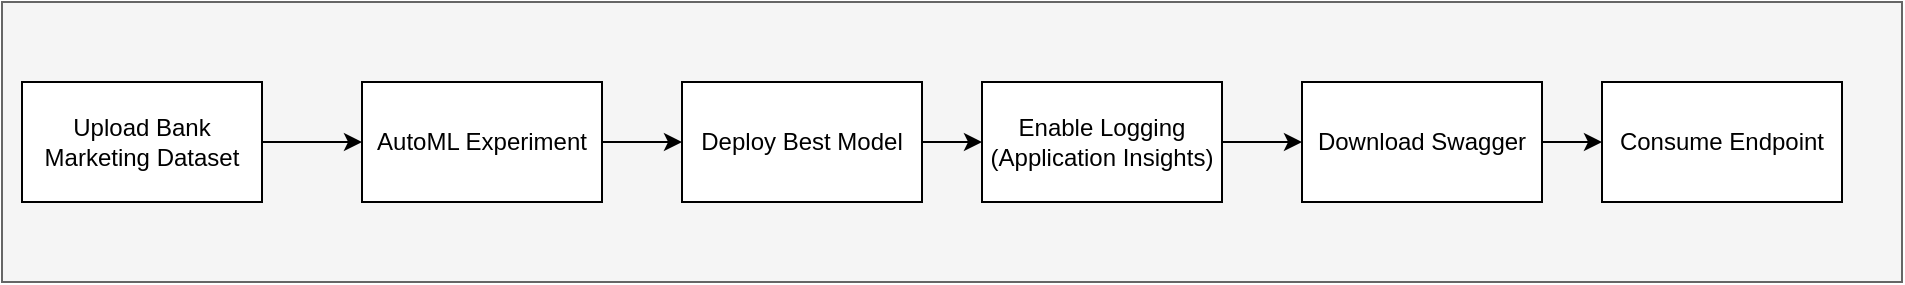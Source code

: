 <mxfile version="11.3.0" type="device" pages="1"><diagram id="cuHCq2xvHdW8Ea8-axyd" name="Page-1"><mxGraphModel dx="1092" dy="886" grid="1" gridSize="10" guides="1" tooltips="1" connect="1" arrows="1" fold="1" page="1" pageScale="1" pageWidth="850" pageHeight="1100" math="0" shadow="0"><root><mxCell id="0"/><mxCell id="1" parent="0"/><mxCell id="yOupF2zWhzccDdg5_XNU-13" value="" style="rounded=0;whiteSpace=wrap;html=1;fillColor=#f5f5f5;strokeColor=#666666;fontColor=#333333;" vertex="1" parent="1"><mxGeometry x="10" y="240" width="950" height="140" as="geometry"/></mxCell><mxCell id="yOupF2zWhzccDdg5_XNU-1" value="Upload Bank Marketing Dataset" style="rounded=0;whiteSpace=wrap;html=1;" vertex="1" parent="1"><mxGeometry x="20" y="280" width="120" height="60" as="geometry"/></mxCell><mxCell id="yOupF2zWhzccDdg5_XNU-2" value="AutoML Experiment" style="rounded=0;whiteSpace=wrap;html=1;" vertex="1" parent="1"><mxGeometry x="190" y="280" width="120" height="60" as="geometry"/></mxCell><mxCell id="yOupF2zWhzccDdg5_XNU-3" value="Deploy Best Model" style="rounded=0;whiteSpace=wrap;html=1;" vertex="1" parent="1"><mxGeometry x="350" y="280" width="120" height="60" as="geometry"/></mxCell><mxCell id="yOupF2zWhzccDdg5_XNU-4" value="" style="endArrow=classic;html=1;entryX=0;entryY=0.5;entryDx=0;entryDy=0;exitX=1;exitY=0.5;exitDx=0;exitDy=0;" edge="1" parent="1" source="yOupF2zWhzccDdg5_XNU-1" target="yOupF2zWhzccDdg5_XNU-2"><mxGeometry width="50" height="50" relative="1" as="geometry"><mxPoint x="20" y="410" as="sourcePoint"/><mxPoint x="70" y="360" as="targetPoint"/></mxGeometry></mxCell><mxCell id="yOupF2zWhzccDdg5_XNU-5" value="" style="endArrow=classic;html=1;entryX=0;entryY=0.5;entryDx=0;entryDy=0;exitX=1;exitY=0.5;exitDx=0;exitDy=0;" edge="1" parent="1" source="yOupF2zWhzccDdg5_XNU-2" target="yOupF2zWhzccDdg5_XNU-3"><mxGeometry width="50" height="50" relative="1" as="geometry"><mxPoint x="20" y="410" as="sourcePoint"/><mxPoint x="70" y="360" as="targetPoint"/></mxGeometry></mxCell><mxCell id="yOupF2zWhzccDdg5_XNU-6" value="Enable Logging (Application Insights)" style="rounded=0;whiteSpace=wrap;html=1;" vertex="1" parent="1"><mxGeometry x="500" y="280" width="120" height="60" as="geometry"/></mxCell><mxCell id="yOupF2zWhzccDdg5_XNU-7" value="Download Swagger" style="rounded=0;whiteSpace=wrap;html=1;" vertex="1" parent="1"><mxGeometry x="660" y="280" width="120" height="60" as="geometry"/></mxCell><mxCell id="yOupF2zWhzccDdg5_XNU-8" value="&lt;span style=&quot;white-space: normal&quot;&gt;Consume Endpoint&lt;/span&gt;" style="rounded=0;whiteSpace=wrap;html=1;" vertex="1" parent="1"><mxGeometry x="810" y="280" width="120" height="60" as="geometry"/></mxCell><mxCell id="yOupF2zWhzccDdg5_XNU-10" value="" style="endArrow=classic;html=1;entryX=0;entryY=0.5;entryDx=0;entryDy=0;exitX=1;exitY=0.5;exitDx=0;exitDy=0;" edge="1" parent="1" source="yOupF2zWhzccDdg5_XNU-3" target="yOupF2zWhzccDdg5_XNU-6"><mxGeometry width="50" height="50" relative="1" as="geometry"><mxPoint x="260" y="410" as="sourcePoint"/><mxPoint x="310" y="360" as="targetPoint"/></mxGeometry></mxCell><mxCell id="yOupF2zWhzccDdg5_XNU-11" value="" style="endArrow=classic;html=1;entryX=0;entryY=0.5;entryDx=0;entryDy=0;exitX=1;exitY=0.5;exitDx=0;exitDy=0;" edge="1" parent="1" source="yOupF2zWhzccDdg5_XNU-6" target="yOupF2zWhzccDdg5_XNU-7"><mxGeometry width="50" height="50" relative="1" as="geometry"><mxPoint x="260" y="410" as="sourcePoint"/><mxPoint x="310" y="360" as="targetPoint"/></mxGeometry></mxCell><mxCell id="yOupF2zWhzccDdg5_XNU-12" value="" style="endArrow=classic;html=1;entryX=0;entryY=0.5;entryDx=0;entryDy=0;exitX=1;exitY=0.5;exitDx=0;exitDy=0;" edge="1" parent="1" source="yOupF2zWhzccDdg5_XNU-7" target="yOupF2zWhzccDdg5_XNU-8"><mxGeometry width="50" height="50" relative="1" as="geometry"><mxPoint x="260" y="410" as="sourcePoint"/><mxPoint x="310" y="360" as="targetPoint"/></mxGeometry></mxCell></root></mxGraphModel></diagram></mxfile>